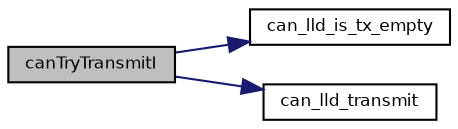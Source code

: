 digraph "canTryTransmitI"
{
  bgcolor="transparent";
  edge [fontname="Helvetica",fontsize="8",labelfontname="Helvetica",labelfontsize="8"];
  node [fontname="Helvetica",fontsize="8",shape=record];
  rankdir="LR";
  Node50 [label="canTryTransmitI",height=0.2,width=0.4,color="black", fillcolor="grey75", style="filled", fontcolor="black"];
  Node50 -> Node51 [color="midnightblue",fontsize="8",style="solid",fontname="Helvetica"];
  Node51 [label="can_lld_is_tx_empty",height=0.2,width=0.4,color="black",URL="$group___c_a_n.html#gae128d76f1601498a747c584cc49a5464",tooltip="Determines whether a frame can be transmitted. "];
  Node50 -> Node52 [color="midnightblue",fontsize="8",style="solid",fontname="Helvetica"];
  Node52 [label="can_lld_transmit",height=0.2,width=0.4,color="black",URL="$group___c_a_n.html#ga3be8997b874202eff8cca6da7c320605",tooltip="Inserts a frame into the transmit queue. "];
}

